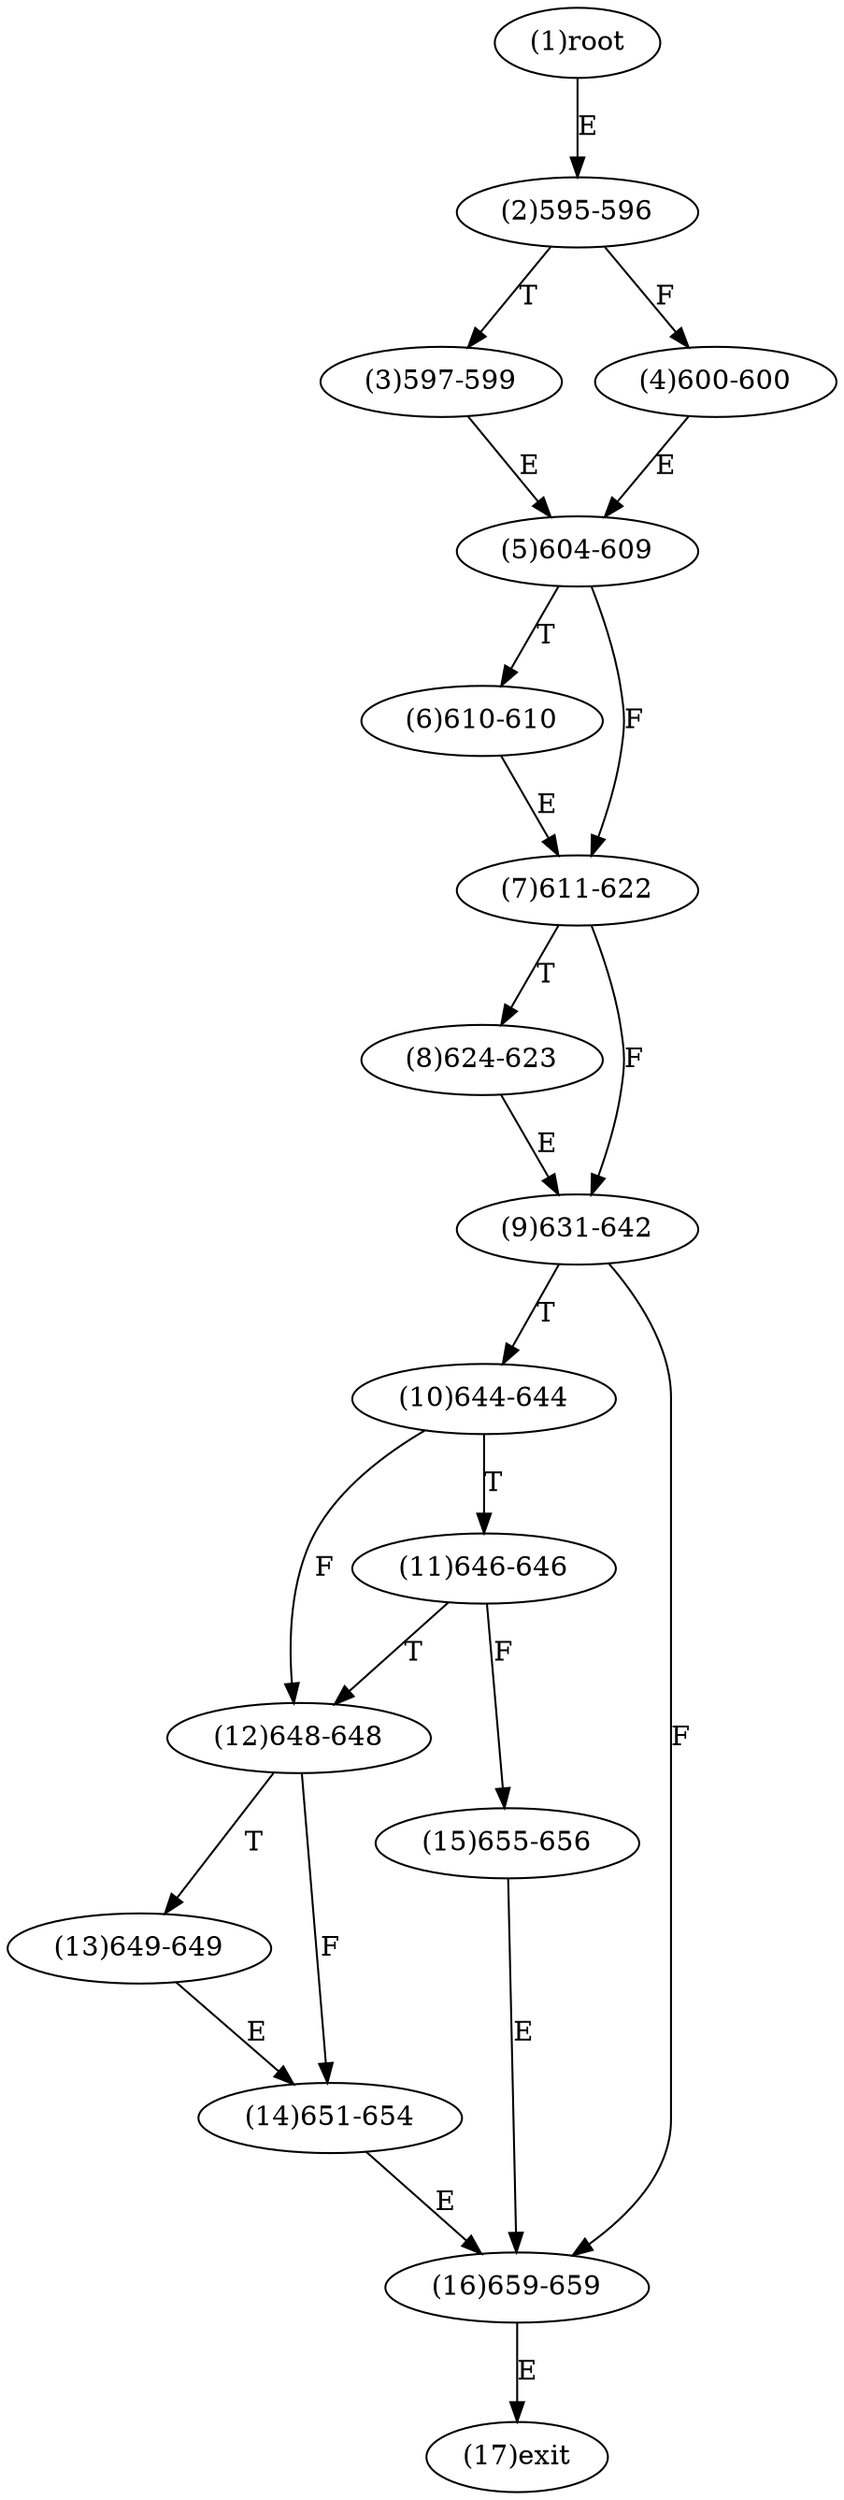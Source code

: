 digraph "" { 
1[ label="(1)root"];
2[ label="(2)595-596"];
3[ label="(3)597-599"];
4[ label="(4)600-600"];
5[ label="(5)604-609"];
6[ label="(6)610-610"];
7[ label="(7)611-622"];
8[ label="(8)624-623"];
9[ label="(9)631-642"];
10[ label="(10)644-644"];
11[ label="(11)646-646"];
12[ label="(12)648-648"];
13[ label="(13)649-649"];
14[ label="(14)651-654"];
15[ label="(15)655-656"];
17[ label="(17)exit"];
16[ label="(16)659-659"];
1->2[ label="E"];
2->4[ label="F"];
2->3[ label="T"];
3->5[ label="E"];
4->5[ label="E"];
5->7[ label="F"];
5->6[ label="T"];
6->7[ label="E"];
7->9[ label="F"];
7->8[ label="T"];
8->9[ label="E"];
9->16[ label="F"];
9->10[ label="T"];
10->12[ label="F"];
10->11[ label="T"];
11->15[ label="F"];
11->12[ label="T"];
12->14[ label="F"];
12->13[ label="T"];
13->14[ label="E"];
14->16[ label="E"];
15->16[ label="E"];
16->17[ label="E"];
}